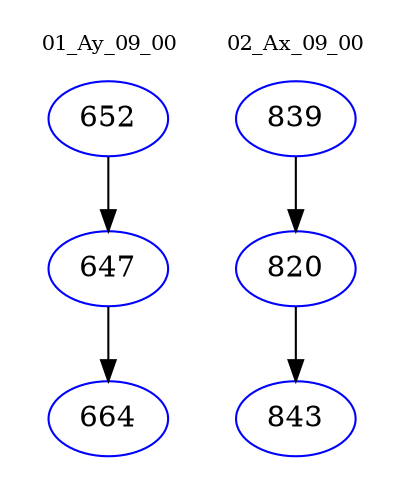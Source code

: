 digraph{
subgraph cluster_0 {
color = white
label = "01_Ay_09_00";
fontsize=10;
T0_652 [label="652", color="blue"]
T0_652 -> T0_647 [color="black"]
T0_647 [label="647", color="blue"]
T0_647 -> T0_664 [color="black"]
T0_664 [label="664", color="blue"]
}
subgraph cluster_1 {
color = white
label = "02_Ax_09_00";
fontsize=10;
T1_839 [label="839", color="blue"]
T1_839 -> T1_820 [color="black"]
T1_820 [label="820", color="blue"]
T1_820 -> T1_843 [color="black"]
T1_843 [label="843", color="blue"]
}
}
